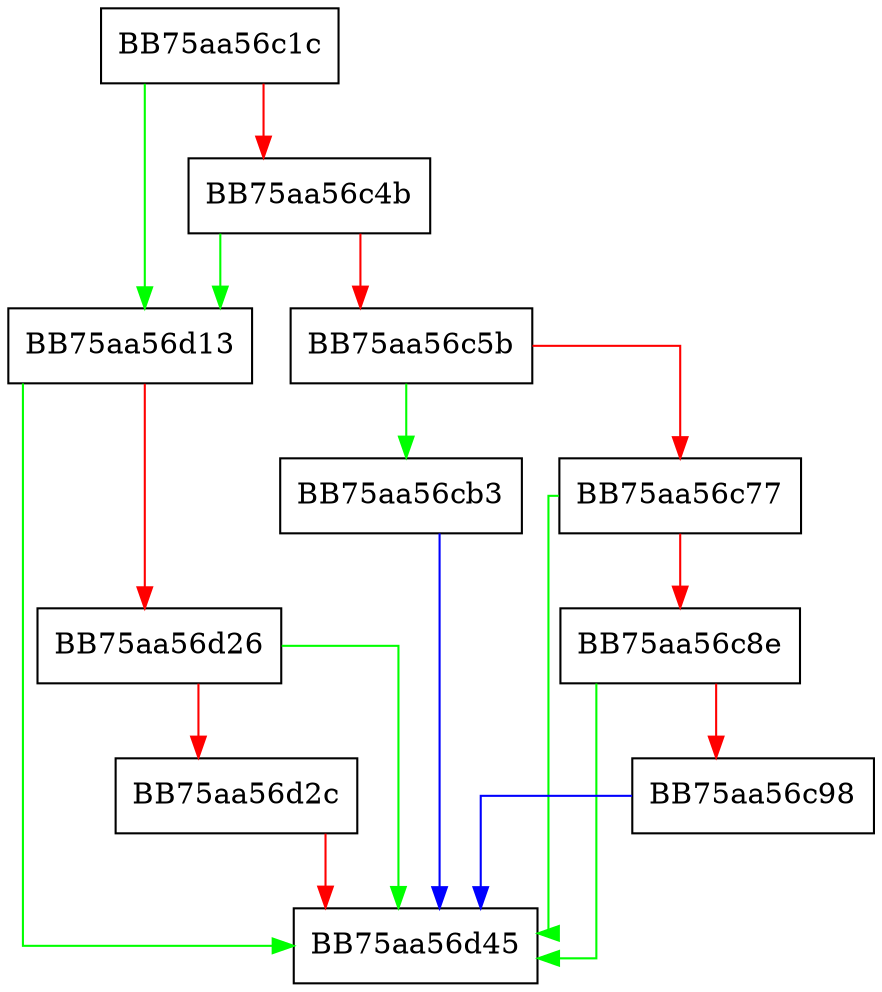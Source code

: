 digraph Init {
  node [shape="box"];
  graph [splines=ortho];
  BB75aa56c1c -> BB75aa56d13 [color="green"];
  BB75aa56c1c -> BB75aa56c4b [color="red"];
  BB75aa56c4b -> BB75aa56d13 [color="green"];
  BB75aa56c4b -> BB75aa56c5b [color="red"];
  BB75aa56c5b -> BB75aa56cb3 [color="green"];
  BB75aa56c5b -> BB75aa56c77 [color="red"];
  BB75aa56c77 -> BB75aa56d45 [color="green"];
  BB75aa56c77 -> BB75aa56c8e [color="red"];
  BB75aa56c8e -> BB75aa56d45 [color="green"];
  BB75aa56c8e -> BB75aa56c98 [color="red"];
  BB75aa56c98 -> BB75aa56d45 [color="blue"];
  BB75aa56cb3 -> BB75aa56d45 [color="blue"];
  BB75aa56d13 -> BB75aa56d45 [color="green"];
  BB75aa56d13 -> BB75aa56d26 [color="red"];
  BB75aa56d26 -> BB75aa56d45 [color="green"];
  BB75aa56d26 -> BB75aa56d2c [color="red"];
  BB75aa56d2c -> BB75aa56d45 [color="red"];
}